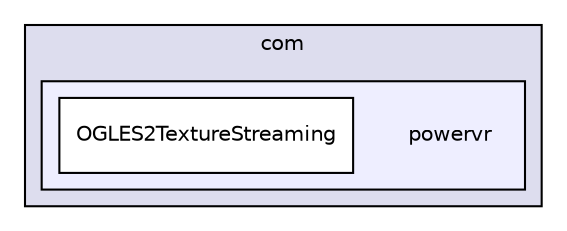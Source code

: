 digraph "PVR/SDK_3.4/Examples/Advanced/TextureStreaming/OGLES2/Build/Android/src/com/powervr" {
  compound=true
  node [ fontsize="10", fontname="Helvetica"];
  edge [ labelfontsize="10", labelfontname="Helvetica"];
  subgraph clusterdir_88a4aef531a80442f61765ed6b20dfd4 {
    graph [ bgcolor="#ddddee", pencolor="black", label="com" fontname="Helvetica", fontsize="10", URL="dir_88a4aef531a80442f61765ed6b20dfd4.html"]
  subgraph clusterdir_3069c129ec5e731e53cd302b19a99379 {
    graph [ bgcolor="#eeeeff", pencolor="black", label="" URL="dir_3069c129ec5e731e53cd302b19a99379.html"];
    dir_3069c129ec5e731e53cd302b19a99379 [shape=plaintext label="powervr"];
    dir_1c6fc4b66bf4b583fdacad4feb30424f [shape=box label="OGLES2TextureStreaming" color="black" fillcolor="white" style="filled" URL="dir_1c6fc4b66bf4b583fdacad4feb30424f.html"];
  }
  }
}
